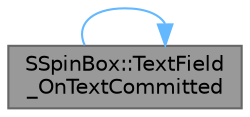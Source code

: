 digraph "SSpinBox::TextField_OnTextCommitted"
{
 // INTERACTIVE_SVG=YES
 // LATEX_PDF_SIZE
  bgcolor="transparent";
  edge [fontname=Helvetica,fontsize=10,labelfontname=Helvetica,labelfontsize=10];
  node [fontname=Helvetica,fontsize=10,shape=box,height=0.2,width=0.4];
  rankdir="LR";
  Node1 [id="Node000001",label="SSpinBox::TextField\l_OnTextCommitted",height=0.2,width=0.4,color="gray40", fillcolor="grey60", style="filled", fontcolor="black",tooltip="Invoked when the text field commits its text."];
  Node1 -> Node1 [id="edge1_Node000001_Node000001",color="steelblue1",style="solid",tooltip=" "];
}

